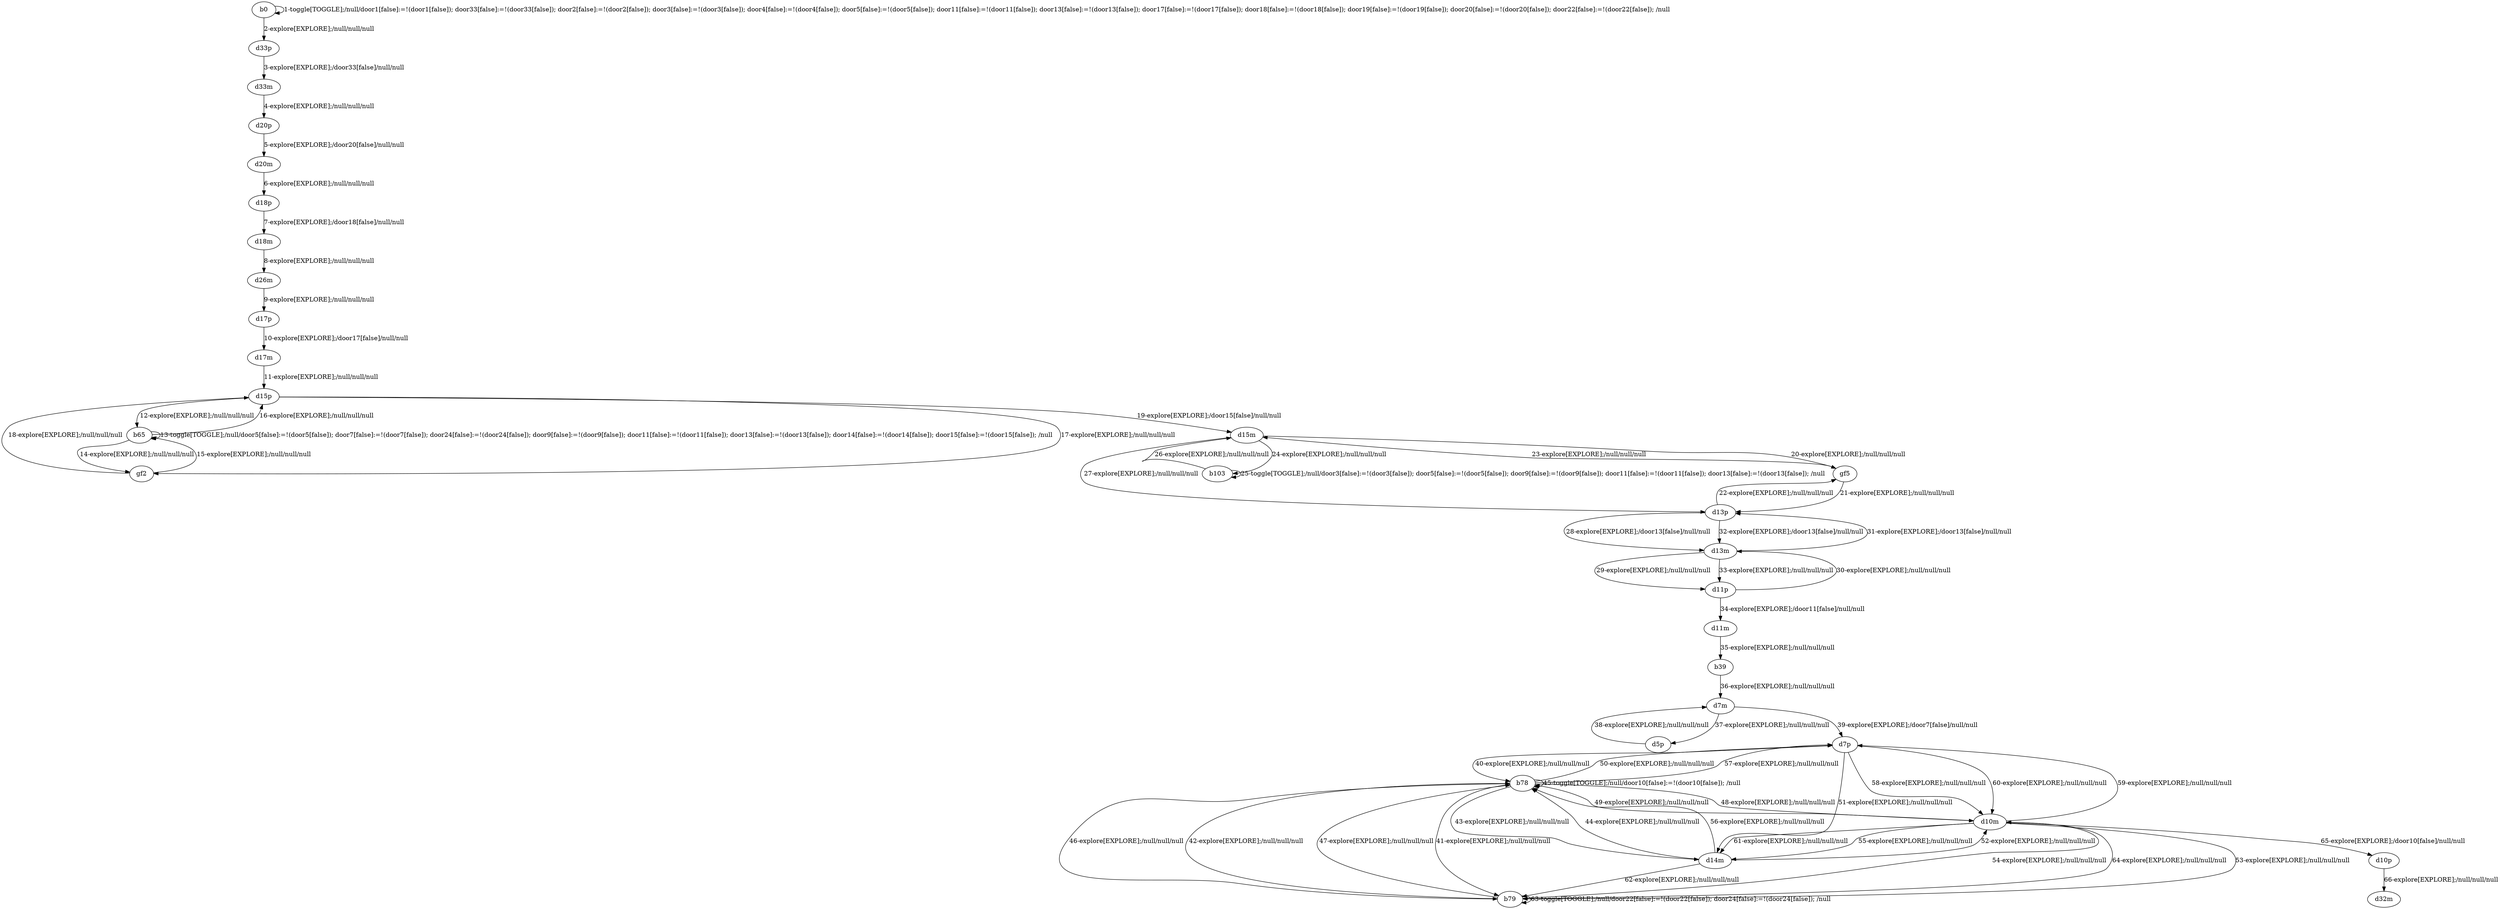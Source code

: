 # Total number of goals covered by this test: 1
# d11p --> d13m

digraph g {
"b0" -> "b0" [label = "1-toggle[TOGGLE];/null/door1[false]:=!(door1[false]); door33[false]:=!(door33[false]); door2[false]:=!(door2[false]); door3[false]:=!(door3[false]); door4[false]:=!(door4[false]); door5[false]:=!(door5[false]); door11[false]:=!(door11[false]); door13[false]:=!(door13[false]); door17[false]:=!(door17[false]); door18[false]:=!(door18[false]); door19[false]:=!(door19[false]); door20[false]:=!(door20[false]); door22[false]:=!(door22[false]); /null"];
"b0" -> "d33p" [label = "2-explore[EXPLORE];/null/null/null"];
"d33p" -> "d33m" [label = "3-explore[EXPLORE];/door33[false]/null/null"];
"d33m" -> "d20p" [label = "4-explore[EXPLORE];/null/null/null"];
"d20p" -> "d20m" [label = "5-explore[EXPLORE];/door20[false]/null/null"];
"d20m" -> "d18p" [label = "6-explore[EXPLORE];/null/null/null"];
"d18p" -> "d18m" [label = "7-explore[EXPLORE];/door18[false]/null/null"];
"d18m" -> "d26m" [label = "8-explore[EXPLORE];/null/null/null"];
"d26m" -> "d17p" [label = "9-explore[EXPLORE];/null/null/null"];
"d17p" -> "d17m" [label = "10-explore[EXPLORE];/door17[false]/null/null"];
"d17m" -> "d15p" [label = "11-explore[EXPLORE];/null/null/null"];
"d15p" -> "b65" [label = "12-explore[EXPLORE];/null/null/null"];
"b65" -> "b65" [label = "13-toggle[TOGGLE];/null/door5[false]:=!(door5[false]); door7[false]:=!(door7[false]); door24[false]:=!(door24[false]); door9[false]:=!(door9[false]); door11[false]:=!(door11[false]); door13[false]:=!(door13[false]); door14[false]:=!(door14[false]); door15[false]:=!(door15[false]); /null"];
"b65" -> "gf2" [label = "14-explore[EXPLORE];/null/null/null"];
"gf2" -> "b65" [label = "15-explore[EXPLORE];/null/null/null"];
"b65" -> "d15p" [label = "16-explore[EXPLORE];/null/null/null"];
"d15p" -> "gf2" [label = "17-explore[EXPLORE];/null/null/null"];
"gf2" -> "d15p" [label = "18-explore[EXPLORE];/null/null/null"];
"d15p" -> "d15m" [label = "19-explore[EXPLORE];/door15[false]/null/null"];
"d15m" -> "gf5" [label = "20-explore[EXPLORE];/null/null/null"];
"gf5" -> "d13p" [label = "21-explore[EXPLORE];/null/null/null"];
"d13p" -> "gf5" [label = "22-explore[EXPLORE];/null/null/null"];
"gf5" -> "d15m" [label = "23-explore[EXPLORE];/null/null/null"];
"d15m" -> "b103" [label = "24-explore[EXPLORE];/null/null/null"];
"b103" -> "b103" [label = "25-toggle[TOGGLE];/null/door3[false]:=!(door3[false]); door5[false]:=!(door5[false]); door9[false]:=!(door9[false]); door11[false]:=!(door11[false]); door13[false]:=!(door13[false]); /null"];
"b103" -> "d15m" [label = "26-explore[EXPLORE];/null/null/null"];
"d15m" -> "d13p" [label = "27-explore[EXPLORE];/null/null/null"];
"d13p" -> "d13m" [label = "28-explore[EXPLORE];/door13[false]/null/null"];
"d13m" -> "d11p" [label = "29-explore[EXPLORE];/null/null/null"];
"d11p" -> "d13m" [label = "30-explore[EXPLORE];/null/null/null"];
"d13m" -> "d13p" [label = "31-explore[EXPLORE];/door13[false]/null/null"];
"d13p" -> "d13m" [label = "32-explore[EXPLORE];/door13[false]/null/null"];
"d13m" -> "d11p" [label = "33-explore[EXPLORE];/null/null/null"];
"d11p" -> "d11m" [label = "34-explore[EXPLORE];/door11[false]/null/null"];
"d11m" -> "b39" [label = "35-explore[EXPLORE];/null/null/null"];
"b39" -> "d7m" [label = "36-explore[EXPLORE];/null/null/null"];
"d7m" -> "d5p" [label = "37-explore[EXPLORE];/null/null/null"];
"d5p" -> "d7m" [label = "38-explore[EXPLORE];/null/null/null"];
"d7m" -> "d7p" [label = "39-explore[EXPLORE];/door7[false]/null/null"];
"d7p" -> "b78" [label = "40-explore[EXPLORE];/null/null/null"];
"b78" -> "b79" [label = "41-explore[EXPLORE];/null/null/null"];
"b79" -> "b78" [label = "42-explore[EXPLORE];/null/null/null"];
"b78" -> "d14m" [label = "43-explore[EXPLORE];/null/null/null"];
"d14m" -> "b78" [label = "44-explore[EXPLORE];/null/null/null"];
"b78" -> "b78" [label = "45-toggle[TOGGLE];/null/door10[false]:=!(door10[false]); /null"];
"b78" -> "b79" [label = "46-explore[EXPLORE];/null/null/null"];
"b79" -> "b78" [label = "47-explore[EXPLORE];/null/null/null"];
"b78" -> "d10m" [label = "48-explore[EXPLORE];/null/null/null"];
"d10m" -> "b78" [label = "49-explore[EXPLORE];/null/null/null"];
"b78" -> "d7p" [label = "50-explore[EXPLORE];/null/null/null"];
"d7p" -> "d14m" [label = "51-explore[EXPLORE];/null/null/null"];
"d14m" -> "d10m" [label = "52-explore[EXPLORE];/null/null/null"];
"d10m" -> "b79" [label = "53-explore[EXPLORE];/null/null/null"];
"b79" -> "d10m" [label = "54-explore[EXPLORE];/null/null/null"];
"d10m" -> "d14m" [label = "55-explore[EXPLORE];/null/null/null"];
"d14m" -> "b78" [label = "56-explore[EXPLORE];/null/null/null"];
"b78" -> "d7p" [label = "57-explore[EXPLORE];/null/null/null"];
"d7p" -> "d10m" [label = "58-explore[EXPLORE];/null/null/null"];
"d10m" -> "d7p" [label = "59-explore[EXPLORE];/null/null/null"];
"d7p" -> "d10m" [label = "60-explore[EXPLORE];/null/null/null"];
"d10m" -> "d14m" [label = "61-explore[EXPLORE];/null/null/null"];
"d14m" -> "b79" [label = "62-explore[EXPLORE];/null/null/null"];
"b79" -> "b79" [label = "63-toggle[TOGGLE];/null/door22[false]:=!(door22[false]); door24[false]:=!(door24[false]); /null"];
"b79" -> "d10m" [label = "64-explore[EXPLORE];/null/null/null"];
"d10m" -> "d10p" [label = "65-explore[EXPLORE];/door10[false]/null/null"];
"d10p" -> "d32m" [label = "66-explore[EXPLORE];/null/null/null"];
}